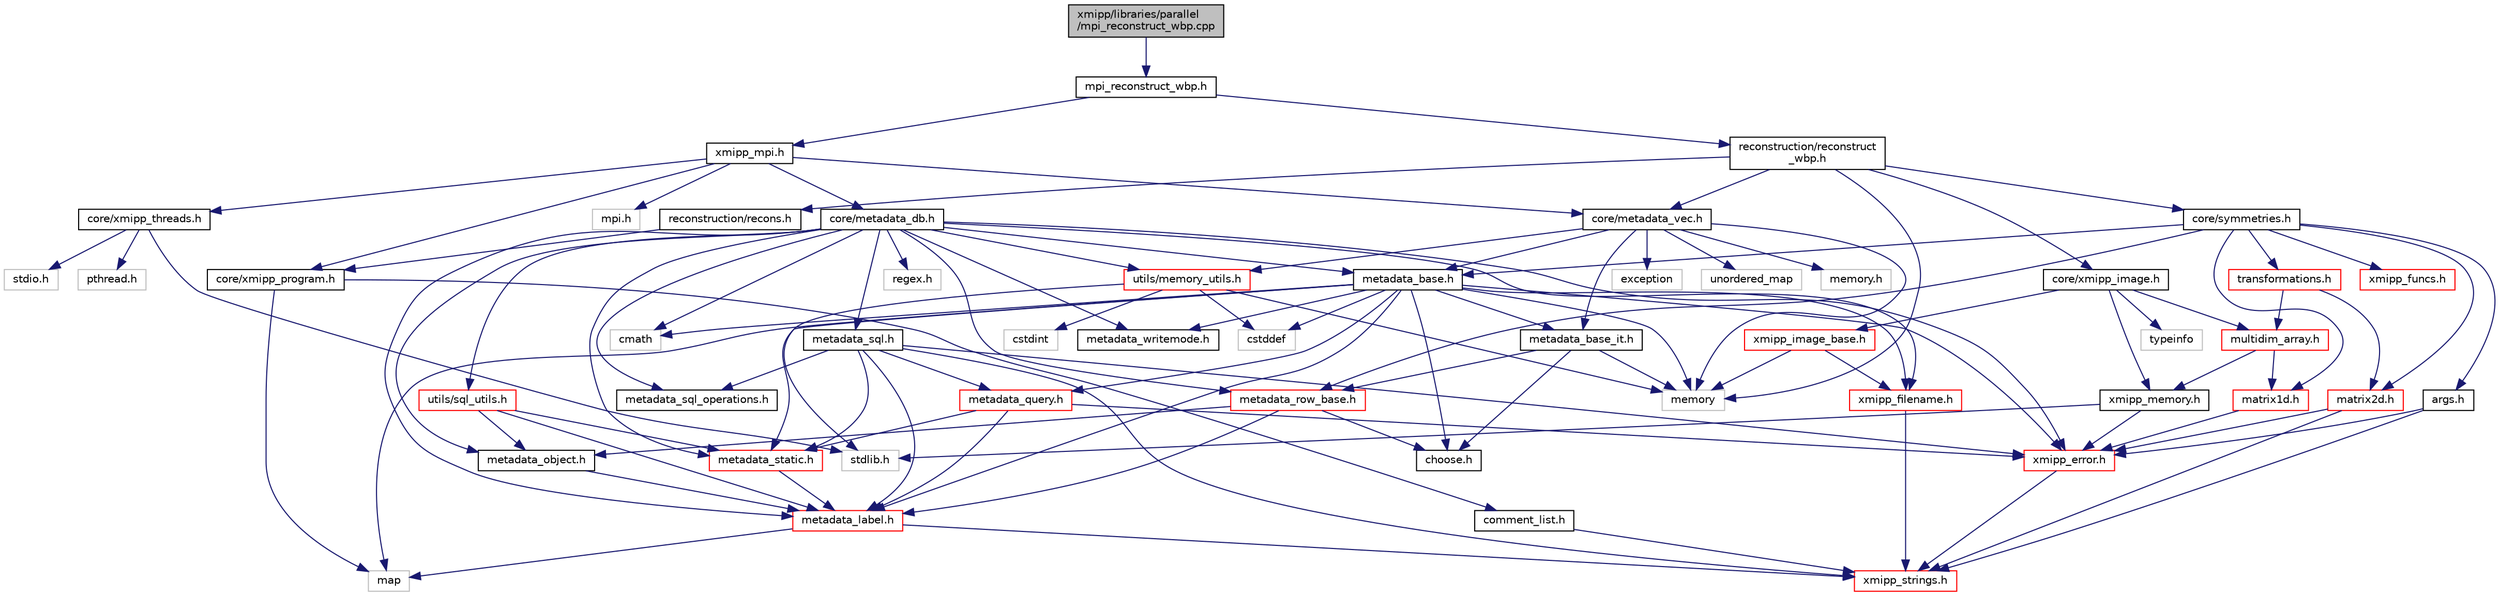 digraph "xmipp/libraries/parallel/mpi_reconstruct_wbp.cpp"
{
  edge [fontname="Helvetica",fontsize="10",labelfontname="Helvetica",labelfontsize="10"];
  node [fontname="Helvetica",fontsize="10",shape=record];
  Node0 [label="xmipp/libraries/parallel\l/mpi_reconstruct_wbp.cpp",height=0.2,width=0.4,color="black", fillcolor="grey75", style="filled", fontcolor="black"];
  Node0 -> Node1 [color="midnightblue",fontsize="10",style="solid",fontname="Helvetica"];
  Node1 [label="mpi_reconstruct_wbp.h",height=0.2,width=0.4,color="black", fillcolor="white", style="filled",URL="$mpi__reconstruct__wbp_8h.html"];
  Node1 -> Node2 [color="midnightblue",fontsize="10",style="solid",fontname="Helvetica"];
  Node2 [label="xmipp_mpi.h",height=0.2,width=0.4,color="black", fillcolor="white", style="filled",URL="$xmipp__mpi_8h.html"];
  Node2 -> Node3 [color="midnightblue",fontsize="10",style="solid",fontname="Helvetica"];
  Node3 [label="mpi.h",height=0.2,width=0.4,color="grey75", fillcolor="white", style="filled"];
  Node2 -> Node4 [color="midnightblue",fontsize="10",style="solid",fontname="Helvetica"];
  Node4 [label="core/xmipp_threads.h",height=0.2,width=0.4,color="black", fillcolor="white", style="filled",URL="$xmipp__threads_8h.html"];
  Node4 -> Node5 [color="midnightblue",fontsize="10",style="solid",fontname="Helvetica"];
  Node5 [label="pthread.h",height=0.2,width=0.4,color="grey75", fillcolor="white", style="filled"];
  Node4 -> Node6 [color="midnightblue",fontsize="10",style="solid",fontname="Helvetica"];
  Node6 [label="stdio.h",height=0.2,width=0.4,color="grey75", fillcolor="white", style="filled"];
  Node4 -> Node7 [color="midnightblue",fontsize="10",style="solid",fontname="Helvetica"];
  Node7 [label="stdlib.h",height=0.2,width=0.4,color="grey75", fillcolor="white", style="filled"];
  Node2 -> Node8 [color="midnightblue",fontsize="10",style="solid",fontname="Helvetica"];
  Node8 [label="core/xmipp_program.h",height=0.2,width=0.4,color="black", fillcolor="white", style="filled",URL="$xmipp__program_8h.html"];
  Node8 -> Node9 [color="midnightblue",fontsize="10",style="solid",fontname="Helvetica"];
  Node9 [label="map",height=0.2,width=0.4,color="grey75", fillcolor="white", style="filled"];
  Node8 -> Node10 [color="midnightblue",fontsize="10",style="solid",fontname="Helvetica"];
  Node10 [label="comment_list.h",height=0.2,width=0.4,color="black", fillcolor="white", style="filled",URL="$comment__list_8h.html"];
  Node10 -> Node11 [color="midnightblue",fontsize="10",style="solid",fontname="Helvetica"];
  Node11 [label="xmipp_strings.h",height=0.2,width=0.4,color="red", fillcolor="white", style="filled",URL="$xmipp__strings_8h.html"];
  Node2 -> Node15 [color="midnightblue",fontsize="10",style="solid",fontname="Helvetica"];
  Node15 [label="core/metadata_vec.h",height=0.2,width=0.4,color="black", fillcolor="white", style="filled",URL="$metadata__vec_8h.html"];
  Node15 -> Node16 [color="midnightblue",fontsize="10",style="solid",fontname="Helvetica"];
  Node16 [label="memory",height=0.2,width=0.4,color="grey75", fillcolor="white", style="filled"];
  Node15 -> Node17 [color="midnightblue",fontsize="10",style="solid",fontname="Helvetica"];
  Node17 [label="exception",height=0.2,width=0.4,color="grey75", fillcolor="white", style="filled"];
  Node15 -> Node18 [color="midnightblue",fontsize="10",style="solid",fontname="Helvetica"];
  Node18 [label="unordered_map",height=0.2,width=0.4,color="grey75", fillcolor="white", style="filled"];
  Node15 -> Node19 [color="midnightblue",fontsize="10",style="solid",fontname="Helvetica"];
  Node19 [label="memory.h",height=0.2,width=0.4,color="grey75", fillcolor="white", style="filled"];
  Node15 -> Node20 [color="midnightblue",fontsize="10",style="solid",fontname="Helvetica"];
  Node20 [label="metadata_base.h",height=0.2,width=0.4,color="black", fillcolor="white", style="filled",URL="$metadata__base_8h.html"];
  Node20 -> Node21 [color="midnightblue",fontsize="10",style="solid",fontname="Helvetica"];
  Node21 [label="cstddef",height=0.2,width=0.4,color="grey75", fillcolor="white", style="filled"];
  Node20 -> Node9 [color="midnightblue",fontsize="10",style="solid",fontname="Helvetica"];
  Node20 -> Node22 [color="midnightblue",fontsize="10",style="solid",fontname="Helvetica"];
  Node22 [label="cmath",height=0.2,width=0.4,color="grey75", fillcolor="white", style="filled"];
  Node20 -> Node16 [color="midnightblue",fontsize="10",style="solid",fontname="Helvetica"];
  Node20 -> Node23 [color="midnightblue",fontsize="10",style="solid",fontname="Helvetica"];
  Node23 [label="xmipp_error.h",height=0.2,width=0.4,color="red", fillcolor="white", style="filled",URL="$xmipp__error_8h.html"];
  Node23 -> Node11 [color="midnightblue",fontsize="10",style="solid",fontname="Helvetica"];
  Node20 -> Node26 [color="midnightblue",fontsize="10",style="solid",fontname="Helvetica"];
  Node26 [label="xmipp_filename.h",height=0.2,width=0.4,color="red", fillcolor="white", style="filled",URL="$xmipp__filename_8h.html"];
  Node26 -> Node11 [color="midnightblue",fontsize="10",style="solid",fontname="Helvetica"];
  Node20 -> Node29 [color="midnightblue",fontsize="10",style="solid",fontname="Helvetica"];
  Node29 [label="metadata_label.h",height=0.2,width=0.4,color="red", fillcolor="white", style="filled",URL="$metadata__label_8h.html"];
  Node29 -> Node9 [color="midnightblue",fontsize="10",style="solid",fontname="Helvetica"];
  Node29 -> Node11 [color="midnightblue",fontsize="10",style="solid",fontname="Helvetica"];
  Node20 -> Node30 [color="midnightblue",fontsize="10",style="solid",fontname="Helvetica"];
  Node30 [label="metadata_writemode.h",height=0.2,width=0.4,color="black", fillcolor="white", style="filled",URL="$metadata__writemode_8h.html"];
  Node20 -> Node31 [color="midnightblue",fontsize="10",style="solid",fontname="Helvetica"];
  Node31 [label="metadata_base_it.h",height=0.2,width=0.4,color="black", fillcolor="white", style="filled",URL="$metadata__base__it_8h.html"];
  Node31 -> Node16 [color="midnightblue",fontsize="10",style="solid",fontname="Helvetica"];
  Node31 -> Node32 [color="midnightblue",fontsize="10",style="solid",fontname="Helvetica"];
  Node32 [label="metadata_row_base.h",height=0.2,width=0.4,color="red", fillcolor="white", style="filled",URL="$metadata__row__base_8h.html"];
  Node32 -> Node29 [color="midnightblue",fontsize="10",style="solid",fontname="Helvetica"];
  Node32 -> Node33 [color="midnightblue",fontsize="10",style="solid",fontname="Helvetica"];
  Node33 [label="metadata_object.h",height=0.2,width=0.4,color="black", fillcolor="white", style="filled",URL="$metadata__object_8h.html"];
  Node33 -> Node29 [color="midnightblue",fontsize="10",style="solid",fontname="Helvetica"];
  Node32 -> Node34 [color="midnightblue",fontsize="10",style="solid",fontname="Helvetica"];
  Node34 [label="choose.h",height=0.2,width=0.4,color="black", fillcolor="white", style="filled",URL="$choose_8h.html"];
  Node31 -> Node34 [color="midnightblue",fontsize="10",style="solid",fontname="Helvetica"];
  Node20 -> Node35 [color="midnightblue",fontsize="10",style="solid",fontname="Helvetica"];
  Node35 [label="metadata_static.h",height=0.2,width=0.4,color="red", fillcolor="white", style="filled",URL="$metadata__static_8h.html"];
  Node35 -> Node29 [color="midnightblue",fontsize="10",style="solid",fontname="Helvetica"];
  Node20 -> Node38 [color="midnightblue",fontsize="10",style="solid",fontname="Helvetica"];
  Node38 [label="metadata_query.h",height=0.2,width=0.4,color="red", fillcolor="white", style="filled",URL="$metadata__query_8h.html"];
  Node38 -> Node29 [color="midnightblue",fontsize="10",style="solid",fontname="Helvetica"];
  Node38 -> Node23 [color="midnightblue",fontsize="10",style="solid",fontname="Helvetica"];
  Node38 -> Node35 [color="midnightblue",fontsize="10",style="solid",fontname="Helvetica"];
  Node20 -> Node34 [color="midnightblue",fontsize="10",style="solid",fontname="Helvetica"];
  Node15 -> Node31 [color="midnightblue",fontsize="10",style="solid",fontname="Helvetica"];
  Node15 -> Node40 [color="midnightblue",fontsize="10",style="solid",fontname="Helvetica"];
  Node40 [label="utils/memory_utils.h",height=0.2,width=0.4,color="red", fillcolor="white", style="filled",URL="$memory__utils_8h.html"];
  Node40 -> Node21 [color="midnightblue",fontsize="10",style="solid",fontname="Helvetica"];
  Node40 -> Node7 [color="midnightblue",fontsize="10",style="solid",fontname="Helvetica"];
  Node40 -> Node41 [color="midnightblue",fontsize="10",style="solid",fontname="Helvetica"];
  Node41 [label="cstdint",height=0.2,width=0.4,color="grey75", fillcolor="white", style="filled"];
  Node40 -> Node16 [color="midnightblue",fontsize="10",style="solid",fontname="Helvetica"];
  Node2 -> Node43 [color="midnightblue",fontsize="10",style="solid",fontname="Helvetica"];
  Node43 [label="core/metadata_db.h",height=0.2,width=0.4,color="black", fillcolor="white", style="filled",URL="$metadata__db_8h.html"];
  Node43 -> Node44 [color="midnightblue",fontsize="10",style="solid",fontname="Helvetica"];
  Node44 [label="regex.h",height=0.2,width=0.4,color="grey75", fillcolor="white", style="filled"];
  Node43 -> Node22 [color="midnightblue",fontsize="10",style="solid",fontname="Helvetica"];
  Node43 -> Node40 [color="midnightblue",fontsize="10",style="solid",fontname="Helvetica"];
  Node43 -> Node20 [color="midnightblue",fontsize="10",style="solid",fontname="Helvetica"];
  Node43 -> Node29 [color="midnightblue",fontsize="10",style="solid",fontname="Helvetica"];
  Node43 -> Node33 [color="midnightblue",fontsize="10",style="solid",fontname="Helvetica"];
  Node43 -> Node32 [color="midnightblue",fontsize="10",style="solid",fontname="Helvetica"];
  Node43 -> Node35 [color="midnightblue",fontsize="10",style="solid",fontname="Helvetica"];
  Node43 -> Node45 [color="midnightblue",fontsize="10",style="solid",fontname="Helvetica"];
  Node45 [label="metadata_sql.h",height=0.2,width=0.4,color="black", fillcolor="white", style="filled",URL="$metadata__sql_8h.html"];
  Node45 -> Node11 [color="midnightblue",fontsize="10",style="solid",fontname="Helvetica"];
  Node45 -> Node29 [color="midnightblue",fontsize="10",style="solid",fontname="Helvetica"];
  Node45 -> Node23 [color="midnightblue",fontsize="10",style="solid",fontname="Helvetica"];
  Node45 -> Node46 [color="midnightblue",fontsize="10",style="solid",fontname="Helvetica"];
  Node46 [label="metadata_sql_operations.h",height=0.2,width=0.4,color="black", fillcolor="white", style="filled",URL="$metadata__sql__operations_8h.html"];
  Node45 -> Node35 [color="midnightblue",fontsize="10",style="solid",fontname="Helvetica"];
  Node45 -> Node38 [color="midnightblue",fontsize="10",style="solid",fontname="Helvetica"];
  Node43 -> Node46 [color="midnightblue",fontsize="10",style="solid",fontname="Helvetica"];
  Node43 -> Node47 [color="midnightblue",fontsize="10",style="solid",fontname="Helvetica"];
  Node47 [label="utils/sql_utils.h",height=0.2,width=0.4,color="red", fillcolor="white", style="filled",URL="$sql__utils_8h.html"];
  Node47 -> Node29 [color="midnightblue",fontsize="10",style="solid",fontname="Helvetica"];
  Node47 -> Node33 [color="midnightblue",fontsize="10",style="solid",fontname="Helvetica"];
  Node47 -> Node35 [color="midnightblue",fontsize="10",style="solid",fontname="Helvetica"];
  Node43 -> Node23 [color="midnightblue",fontsize="10",style="solid",fontname="Helvetica"];
  Node43 -> Node26 [color="midnightblue",fontsize="10",style="solid",fontname="Helvetica"];
  Node43 -> Node30 [color="midnightblue",fontsize="10",style="solid",fontname="Helvetica"];
  Node1 -> Node49 [color="midnightblue",fontsize="10",style="solid",fontname="Helvetica"];
  Node49 [label="reconstruction/reconstruct\l_wbp.h",height=0.2,width=0.4,color="black", fillcolor="white", style="filled",URL="$reconstruct__wbp_8h.html"];
  Node49 -> Node16 [color="midnightblue",fontsize="10",style="solid",fontname="Helvetica"];
  Node49 -> Node50 [color="midnightblue",fontsize="10",style="solid",fontname="Helvetica"];
  Node50 [label="core/symmetries.h",height=0.2,width=0.4,color="black", fillcolor="white", style="filled",URL="$ore_2core_2symmetries_8h.html"];
  Node50 -> Node51 [color="midnightblue",fontsize="10",style="solid",fontname="Helvetica"];
  Node51 [label="matrix1d.h",height=0.2,width=0.4,color="red", fillcolor="white", style="filled",URL="$matrix1d_8h.html"];
  Node51 -> Node23 [color="midnightblue",fontsize="10",style="solid",fontname="Helvetica"];
  Node50 -> Node54 [color="midnightblue",fontsize="10",style="solid",fontname="Helvetica"];
  Node54 [label="matrix2d.h",height=0.2,width=0.4,color="red", fillcolor="white", style="filled",URL="$matrix2d_8h.html"];
  Node54 -> Node23 [color="midnightblue",fontsize="10",style="solid",fontname="Helvetica"];
  Node54 -> Node11 [color="midnightblue",fontsize="10",style="solid",fontname="Helvetica"];
  Node50 -> Node57 [color="midnightblue",fontsize="10",style="solid",fontname="Helvetica"];
  Node57 [label="xmipp_funcs.h",height=0.2,width=0.4,color="red", fillcolor="white", style="filled",URL="$xmipp__funcs_8h.html"];
  Node50 -> Node59 [color="midnightblue",fontsize="10",style="solid",fontname="Helvetica"];
  Node59 [label="args.h",height=0.2,width=0.4,color="black", fillcolor="white", style="filled",URL="$args_8h.html"];
  Node59 -> Node11 [color="midnightblue",fontsize="10",style="solid",fontname="Helvetica"];
  Node59 -> Node23 [color="midnightblue",fontsize="10",style="solid",fontname="Helvetica"];
  Node50 -> Node60 [color="midnightblue",fontsize="10",style="solid",fontname="Helvetica"];
  Node60 [label="transformations.h",height=0.2,width=0.4,color="red", fillcolor="white", style="filled",URL="$transformations_8h.html"];
  Node60 -> Node54 [color="midnightblue",fontsize="10",style="solid",fontname="Helvetica"];
  Node60 -> Node61 [color="midnightblue",fontsize="10",style="solid",fontname="Helvetica"];
  Node61 [label="multidim_array.h",height=0.2,width=0.4,color="red", fillcolor="white", style="filled",URL="$multidim__array_8h.html"];
  Node61 -> Node51 [color="midnightblue",fontsize="10",style="solid",fontname="Helvetica"];
  Node61 -> Node66 [color="midnightblue",fontsize="10",style="solid",fontname="Helvetica"];
  Node66 [label="xmipp_memory.h",height=0.2,width=0.4,color="black", fillcolor="white", style="filled",URL="$xmipp__memory_8h.html"];
  Node66 -> Node7 [color="midnightblue",fontsize="10",style="solid",fontname="Helvetica"];
  Node66 -> Node23 [color="midnightblue",fontsize="10",style="solid",fontname="Helvetica"];
  Node50 -> Node20 [color="midnightblue",fontsize="10",style="solid",fontname="Helvetica"];
  Node50 -> Node32 [color="midnightblue",fontsize="10",style="solid",fontname="Helvetica"];
  Node49 -> Node71 [color="midnightblue",fontsize="10",style="solid",fontname="Helvetica"];
  Node71 [label="core/xmipp_image.h",height=0.2,width=0.4,color="black", fillcolor="white", style="filled",URL="$xmipp__image_8h.html"];
  Node71 -> Node72 [color="midnightblue",fontsize="10",style="solid",fontname="Helvetica"];
  Node72 [label="typeinfo",height=0.2,width=0.4,color="grey75", fillcolor="white", style="filled"];
  Node71 -> Node61 [color="midnightblue",fontsize="10",style="solid",fontname="Helvetica"];
  Node71 -> Node73 [color="midnightblue",fontsize="10",style="solid",fontname="Helvetica"];
  Node73 [label="xmipp_image_base.h",height=0.2,width=0.4,color="red", fillcolor="white", style="filled",URL="$xmipp__image__base_8h.html"];
  Node73 -> Node16 [color="midnightblue",fontsize="10",style="solid",fontname="Helvetica"];
  Node73 -> Node26 [color="midnightblue",fontsize="10",style="solid",fontname="Helvetica"];
  Node71 -> Node66 [color="midnightblue",fontsize="10",style="solid",fontname="Helvetica"];
  Node49 -> Node15 [color="midnightblue",fontsize="10",style="solid",fontname="Helvetica"];
  Node49 -> Node89 [color="midnightblue",fontsize="10",style="solid",fontname="Helvetica"];
  Node89 [label="reconstruction/recons.h",height=0.2,width=0.4,color="black", fillcolor="white", style="filled",URL="$recons_8h.html"];
  Node89 -> Node8 [color="midnightblue",fontsize="10",style="solid",fontname="Helvetica"];
}
